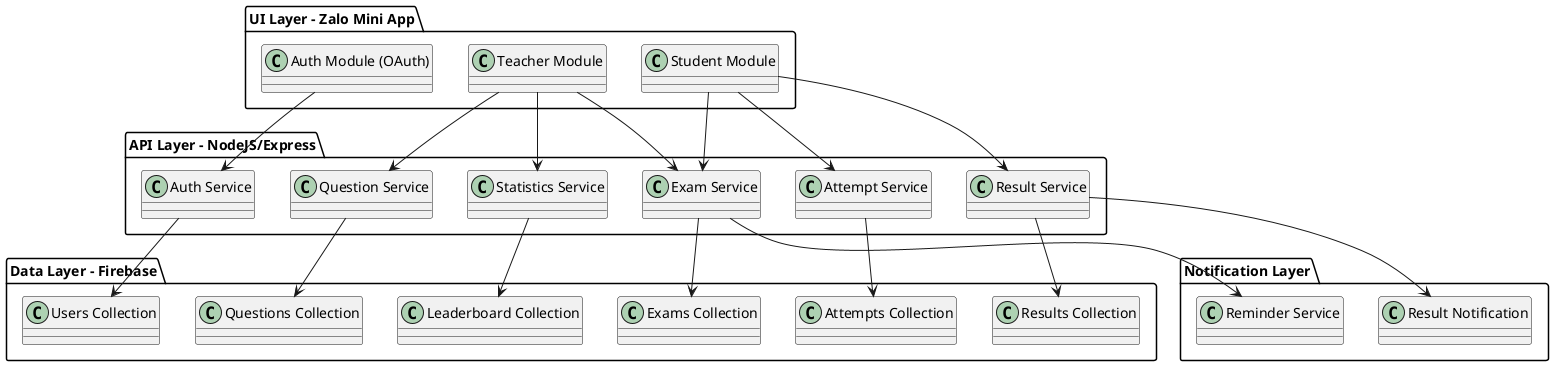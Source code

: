 @startuml
package "UI Layer - Zalo Mini App" {
    class "Student Module" as StudentUI
    class "Teacher Module" as TeacherUI
    class "Auth Module (OAuth)" as AuthUI
}
package "API Layer - NodeJS/Express" {
    class "Auth Service" as AuthAPI
    class "Exam Service" as ExamAPI
    class "Question Service" as QuestionAPI
    class "Attempt Service" as AttemptAPI
    class "Result Service" as ResultAPI
    class "Statistics Service" as StatsAPI
}
package "Data Layer - Firebase" {
    class "Users Collection" as UsersDB
    class "Exams Collection" as ExamsDB
    class "Questions Collection" as QuestionsDB
    class "Attempts Collection" as AttemptsDB
    class "Results Collection" as ResultsDB
    class "Leaderboard Collection" as LeaderboardDB
}
package "Notification Layer" {
    class "Reminder Service" as Reminder
    class "Result Notification" as ResultNotif
}

' Mapping / Relations
StudentUI --> ExamAPI
StudentUI --> AttemptAPI
StudentUI --> ResultAPI
TeacherUI --> ExamAPI
TeacherUI --> QuestionAPI
TeacherUI --> StatsAPI
AuthUI --> AuthAPI
ExamAPI --> ExamsDB
QuestionAPI --> QuestionsDB
AttemptAPI --> AttemptsDB
ResultAPI --> ResultsDB
StatsAPI --> LeaderboardDB
AuthAPI --> UsersDB
ResultAPI --> ResultNotif
ExamAPI --> Reminder
@enduml
